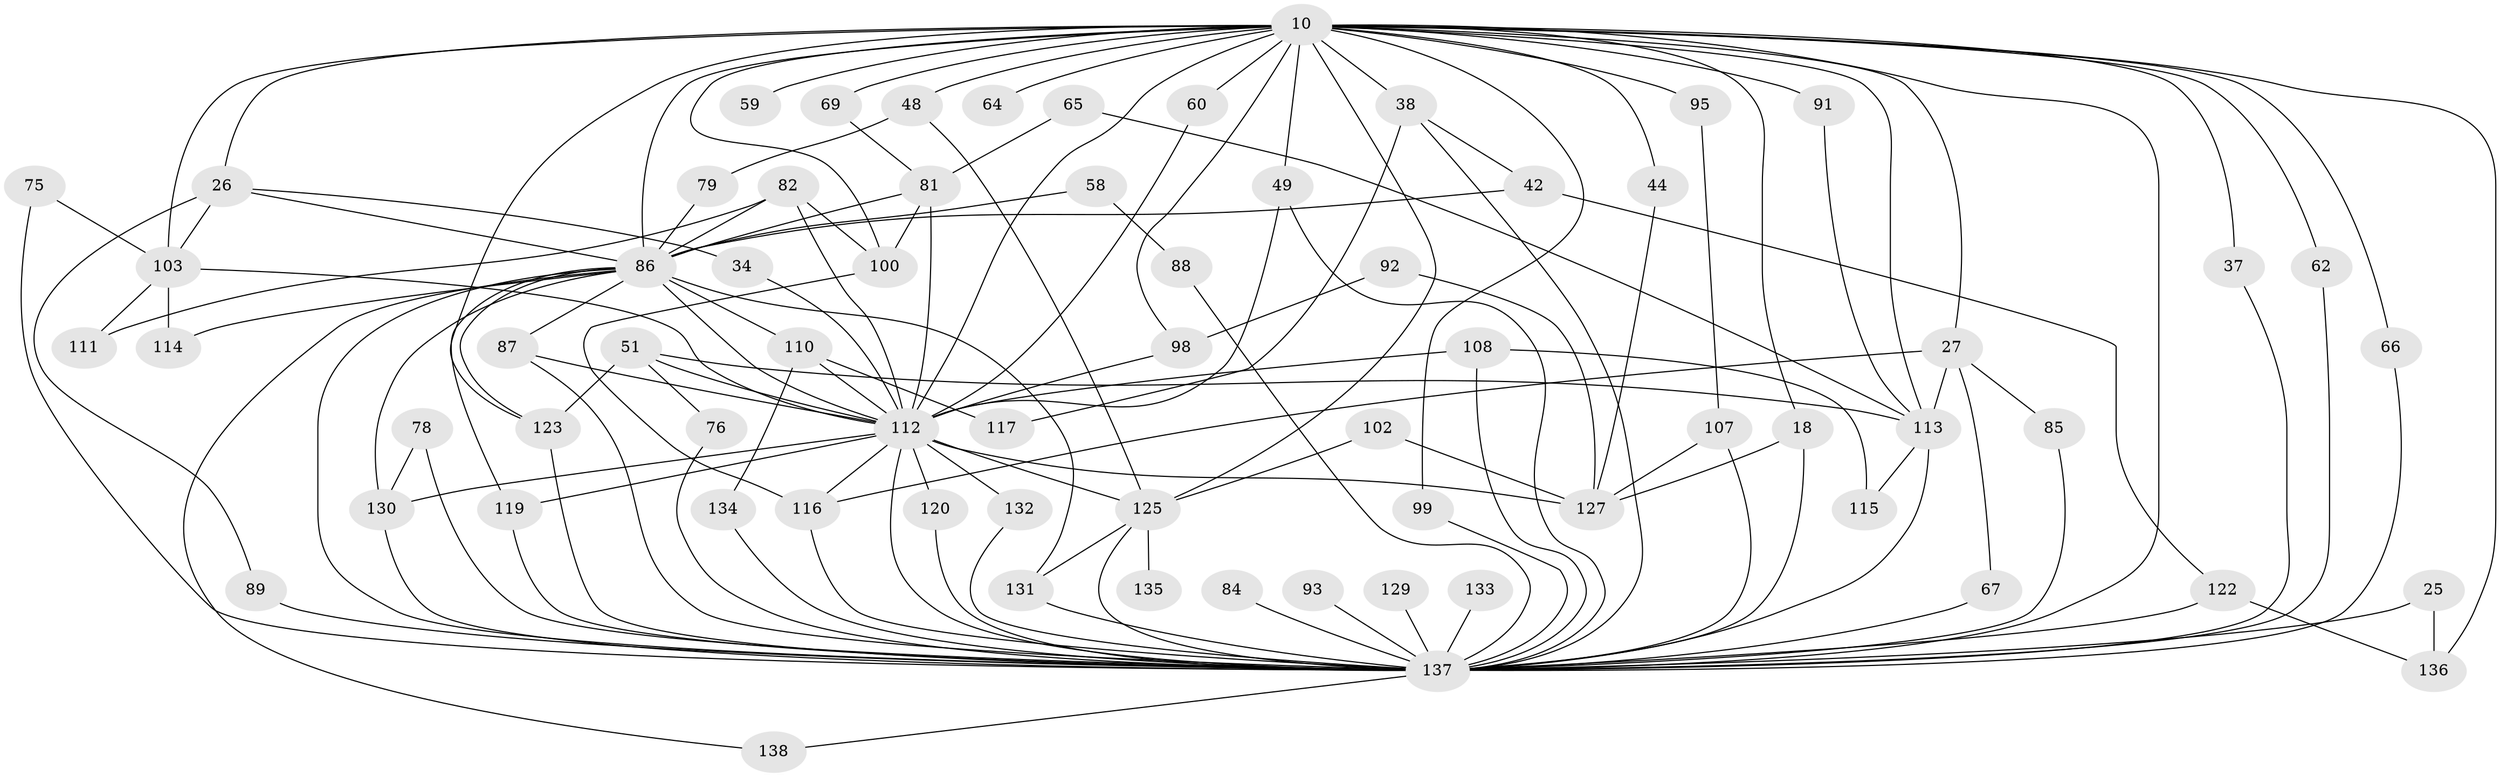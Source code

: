 // original degree distribution, {26: 0.007246376811594203, 40: 0.007246376811594203, 21: 0.007246376811594203, 24: 0.007246376811594203, 18: 0.007246376811594203, 27: 0.014492753623188406, 20: 0.014492753623188406, 16: 0.007246376811594203, 4: 0.13768115942028986, 3: 0.2463768115942029, 7: 0.021739130434782608, 2: 0.4782608695652174, 5: 0.028985507246376812, 6: 0.014492753623188406}
// Generated by graph-tools (version 1.1) at 2025/45/03/09/25 04:45:28]
// undirected, 69 vertices, 140 edges
graph export_dot {
graph [start="1"]
  node [color=gray90,style=filled];
  10 [super="+4+9"];
  18 [super="+11"];
  25;
  26 [super="+22"];
  27 [super="+13"];
  34;
  37;
  38 [super="+31"];
  42;
  44;
  48;
  49 [super="+45+35"];
  51 [super="+46"];
  58;
  59;
  60 [super="+16"];
  62;
  64;
  65;
  66;
  67;
  69;
  75;
  76;
  78;
  79;
  81 [super="+17+28"];
  82 [super="+70"];
  84;
  85;
  86 [super="+83"];
  87 [super="+12"];
  88;
  89;
  91;
  92 [super="+50"];
  93;
  95;
  98 [super="+43"];
  99;
  100 [super="+97+71"];
  102;
  103 [super="+40+77+73"];
  107 [super="+29"];
  108 [super="+72"];
  110 [super="+106"];
  111;
  112 [super="+56+2"];
  113 [super="+36+57+74+20"];
  114;
  115;
  116 [super="+23+15"];
  117;
  119 [super="+118"];
  120;
  122 [super="+90"];
  123 [super="+54+94+121"];
  125 [super="+32+68+104"];
  127 [super="+19+39"];
  129;
  130 [super="+63"];
  131 [super="+80+124"];
  132;
  133;
  134;
  135;
  136 [super="+109"];
  137 [super="+128+7"];
  138 [super="+126"];
  10 -- 27 [weight=3];
  10 -- 44;
  10 -- 91 [weight=2];
  10 -- 64 [weight=2];
  10 -- 95 [weight=2];
  10 -- 99;
  10 -- 38 [weight=2];
  10 -- 59 [weight=2];
  10 -- 60 [weight=2];
  10 -- 66;
  10 -- 69;
  10 -- 18;
  10 -- 86 [weight=10];
  10 -- 26 [weight=2];
  10 -- 98;
  10 -- 37;
  10 -- 48 [weight=2];
  10 -- 49 [weight=2];
  10 -- 62;
  10 -- 103 [weight=2];
  10 -- 113;
  10 -- 137 [weight=13];
  10 -- 100 [weight=2];
  10 -- 136;
  10 -- 125 [weight=3];
  10 -- 123 [weight=2];
  10 -- 112 [weight=5];
  18 -- 127;
  18 -- 137;
  25 -- 136;
  25 -- 137 [weight=2];
  26 -- 34;
  26 -- 89;
  26 -- 103;
  26 -- 86;
  27 -- 67;
  27 -- 85;
  27 -- 113;
  27 -- 116;
  34 -- 112;
  37 -- 137;
  38 -- 42;
  38 -- 117;
  38 -- 137;
  42 -- 122;
  42 -- 86;
  44 -- 127;
  48 -- 79;
  48 -- 125;
  49 -- 137;
  49 -- 112;
  51 -- 76;
  51 -- 113;
  51 -- 123;
  51 -- 112 [weight=2];
  58 -- 88;
  58 -- 86 [weight=2];
  60 -- 112;
  62 -- 137;
  65 -- 81;
  65 -- 113;
  66 -- 137;
  67 -- 137;
  69 -- 81;
  75 -- 103;
  75 -- 137;
  76 -- 137;
  78 -- 137;
  78 -- 130;
  79 -- 86;
  81 -- 112 [weight=4];
  81 -- 86;
  81 -- 100;
  82 -- 111;
  82 -- 86;
  82 -- 100;
  82 -- 112 [weight=2];
  84 -- 137;
  85 -- 137;
  86 -- 131 [weight=2];
  86 -- 138 [weight=2];
  86 -- 110 [weight=2];
  86 -- 114;
  86 -- 119;
  86 -- 87;
  86 -- 137 [weight=6];
  86 -- 123;
  86 -- 112 [weight=2];
  86 -- 130;
  87 -- 137;
  87 -- 112;
  88 -- 137;
  89 -- 137;
  91 -- 113;
  92 -- 127 [weight=2];
  92 -- 98;
  93 -- 137;
  95 -- 107;
  98 -- 112;
  99 -- 137;
  100 -- 116;
  102 -- 127;
  102 -- 125;
  103 -- 111;
  103 -- 114;
  103 -- 112 [weight=3];
  107 -- 127;
  107 -- 137;
  108 -- 115;
  108 -- 137 [weight=2];
  108 -- 112;
  110 -- 112 [weight=3];
  110 -- 117;
  110 -- 134;
  112 -- 137 [weight=5];
  112 -- 132;
  112 -- 127 [weight=3];
  112 -- 116;
  112 -- 119;
  112 -- 120;
  112 -- 125;
  112 -- 130;
  113 -- 115;
  113 -- 137 [weight=4];
  116 -- 137;
  119 -- 137;
  120 -- 137;
  122 -- 137 [weight=2];
  122 -- 136;
  123 -- 137 [weight=3];
  125 -- 135 [weight=2];
  125 -- 131 [weight=2];
  125 -- 137 [weight=3];
  129 -- 137 [weight=2];
  130 -- 137;
  131 -- 137 [weight=2];
  132 -- 137;
  133 -- 137 [weight=2];
  134 -- 137;
  137 -- 138 [weight=2];
}
